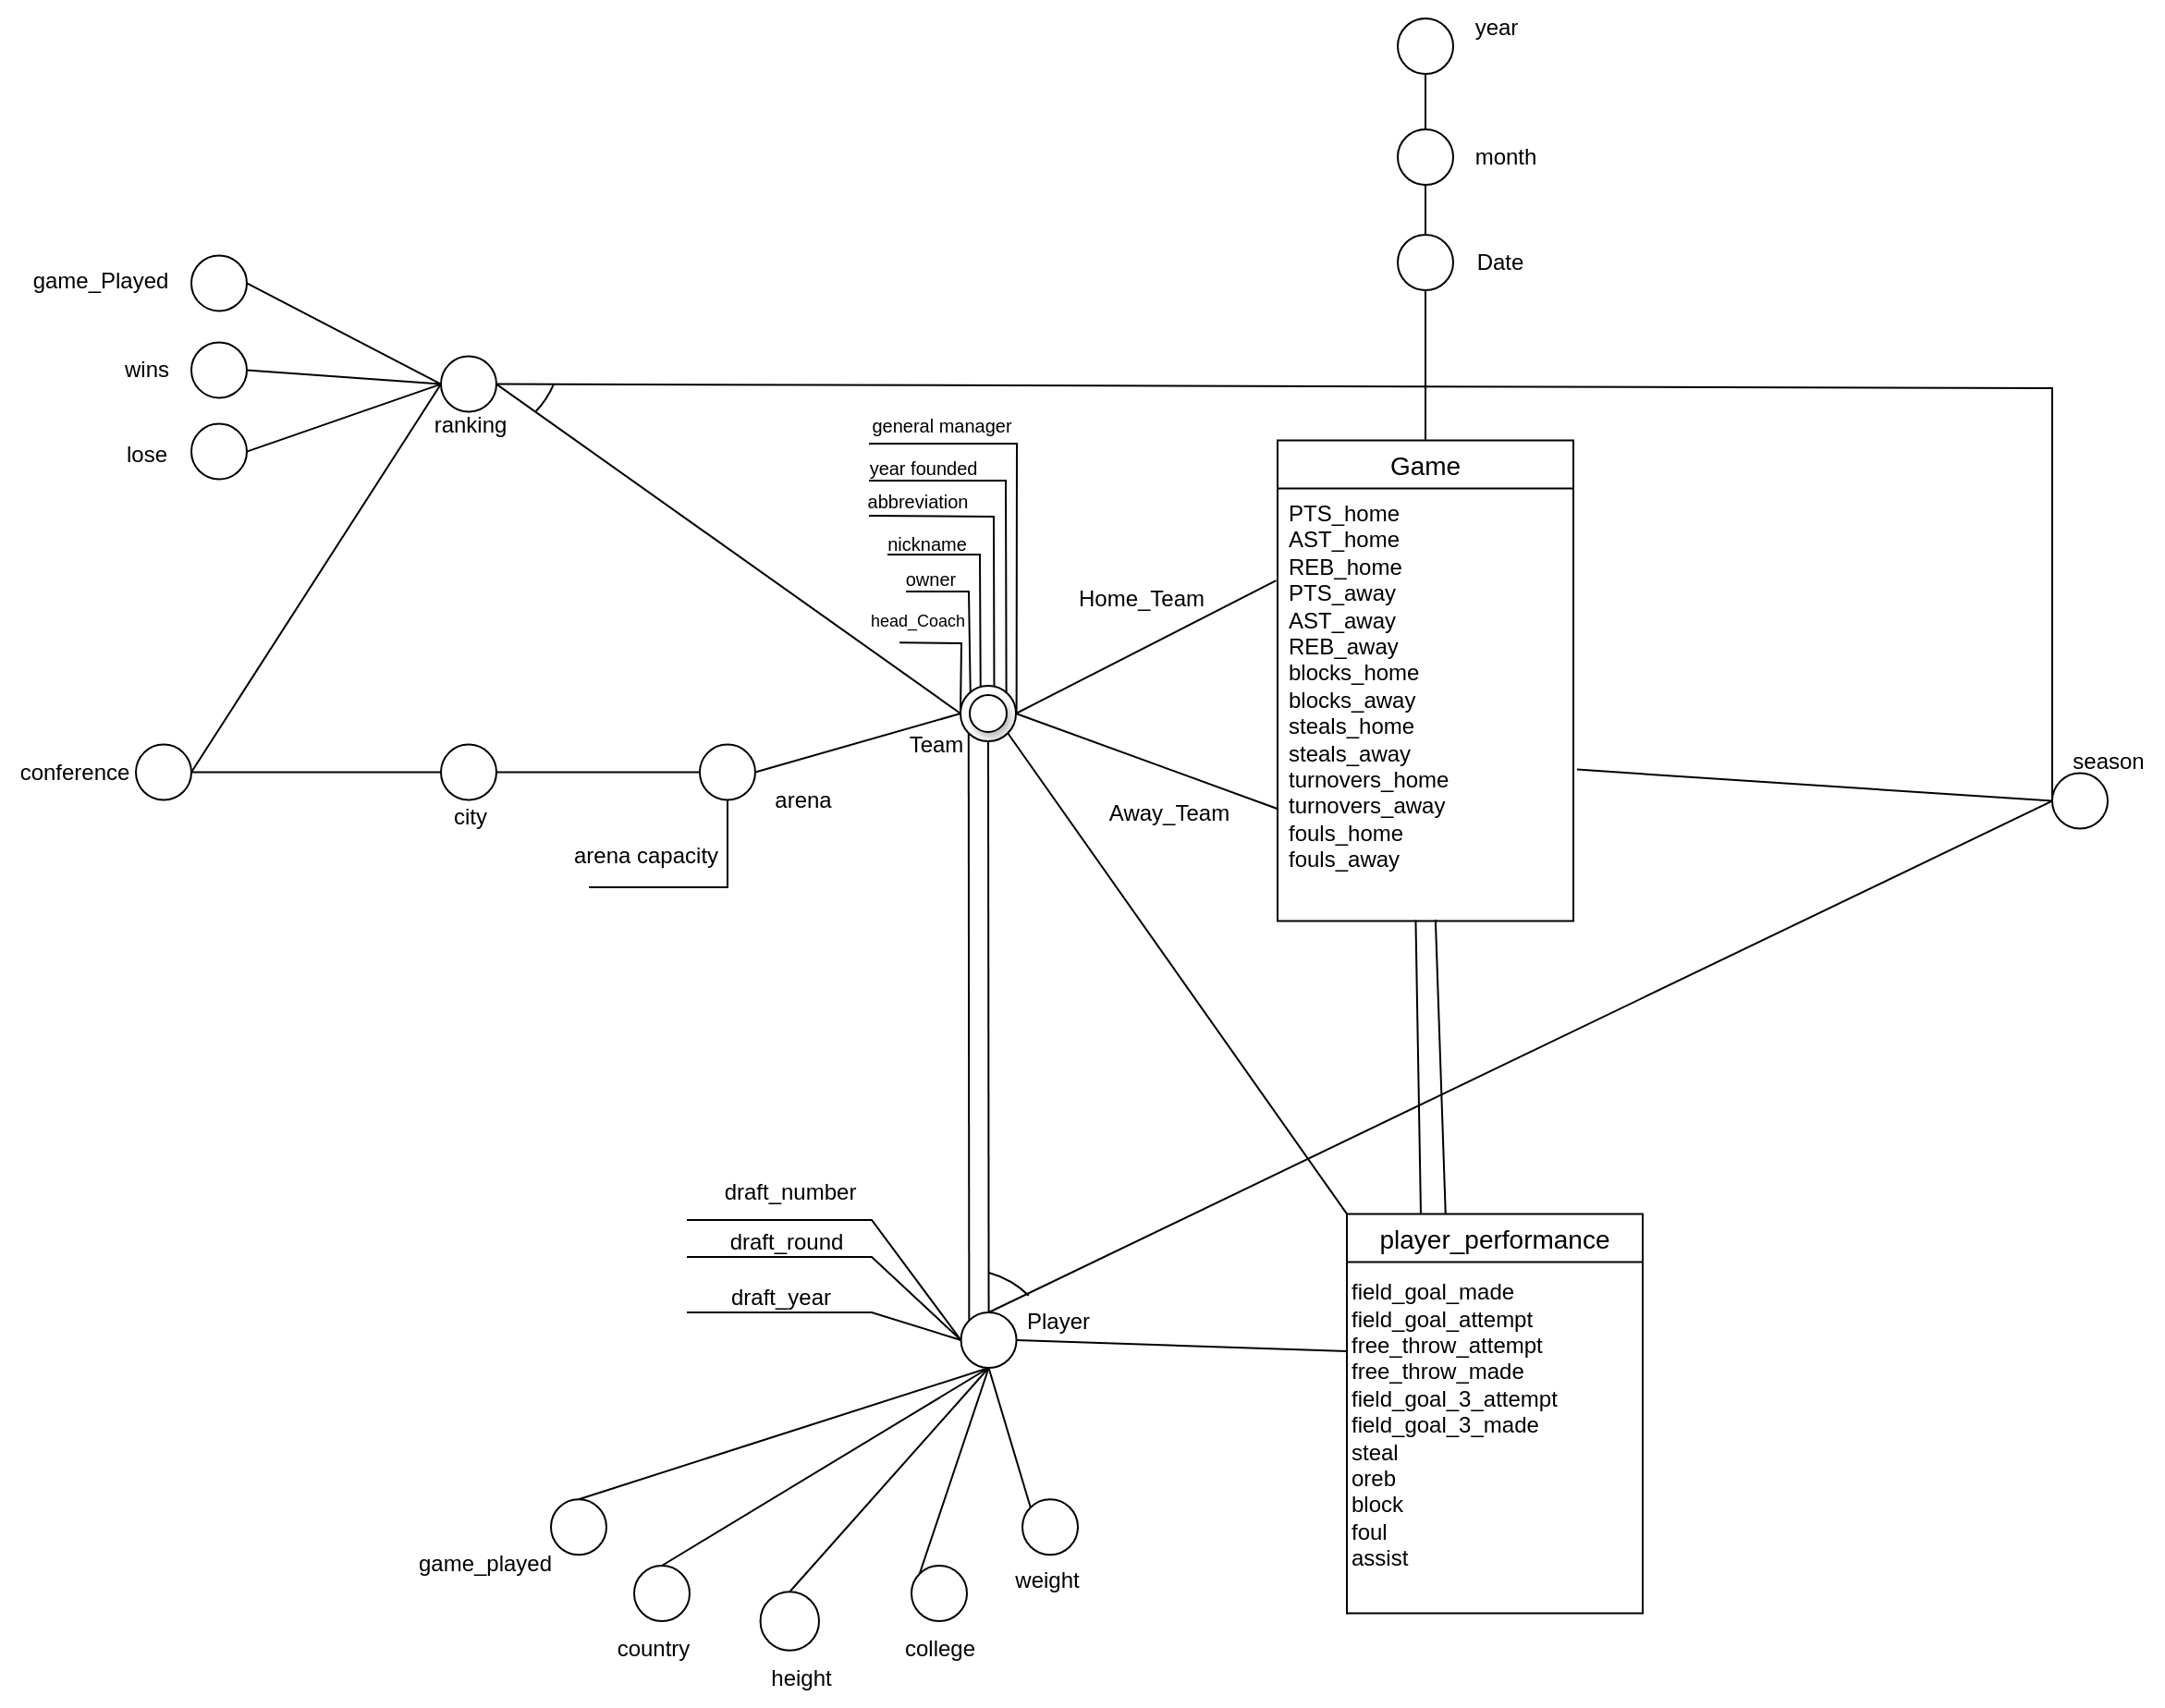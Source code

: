 <mxfile version="27.0.5">
  <diagram name="Page-1" id="STnHS9eQs5rwX8lgGzz5">
    <mxGraphModel dx="1828" dy="893" grid="1" gridSize="10" guides="1" tooltips="1" connect="1" arrows="1" fold="1" page="1" pageScale="1" pageWidth="1654" pageHeight="1169" math="0" shadow="0">
      <root>
        <mxCell id="0" />
        <mxCell id="1" parent="0" />
        <mxCell id="lqGyyjWY5NM0c0FbPmfU-131" value="&lt;font style=&quot;font-size: 10px;&quot;&gt;general manager&lt;/font&gt;" style="text;html=1;align=center;verticalAlign=middle;resizable=0;points=[];autosize=1;strokeColor=none;fillColor=none;" parent="1" vertex="1">
          <mxGeometry x="628.5" y="315.21" width="100" height="30" as="geometry" />
        </mxCell>
        <mxCell id="lqGyyjWY5NM0c0FbPmfU-140" value="&lt;font style=&quot;font-size: 10px;&quot;&gt;abbreviation&lt;/font&gt;" style="text;html=1;align=center;verticalAlign=middle;resizable=0;points=[];autosize=1;strokeColor=none;fillColor=none;" parent="1" vertex="1">
          <mxGeometry x="625.5" y="356" width="80" height="30" as="geometry" />
        </mxCell>
        <mxCell id="lqGyyjWY5NM0c0FbPmfU-82" value="Game" style="swimlane;fontStyle=0;childLayout=stackLayout;horizontal=1;startSize=26;horizontalStack=0;resizeParent=1;resizeParentMax=0;resizeLast=0;collapsible=1;marginBottom=0;align=center;fontSize=14;" parent="1" vertex="1">
          <mxGeometry x="861" y="338.21" width="160" height="260" as="geometry">
            <mxRectangle x="1130" y="142" width="130" height="30" as="alternateBounds" />
          </mxGeometry>
        </mxCell>
        <mxCell id="lqGyyjWY5NM0c0FbPmfU-85" value="&lt;div&gt;&lt;span style=&quot;background-color: transparent; color: light-dark(rgb(0, 0, 0), rgb(255, 255, 255));&quot;&gt;PTS_home&lt;br&gt;AST_home&amp;nbsp;&lt;/span&gt;&lt;/div&gt;&lt;div&gt;&lt;span style=&quot;background-color: transparent; color: light-dark(rgb(0, 0, 0), rgb(255, 255, 255));&quot;&gt;REB_home&lt;br&gt;PTS_away&lt;br&gt;AST_away&lt;br&gt;REB_away&lt;span style=&quot;white-space: pre;&quot;&gt;&#x9;&lt;/span&gt;&lt;br&gt;&lt;/span&gt;&lt;span style=&quot;background-color: transparent; color: light-dark(rgb(0, 0, 0), rgb(255, 255, 255));&quot;&gt;blocks_home&lt;/span&gt;&lt;/div&gt;&lt;div&gt;blocks_away&lt;/div&gt;&lt;div&gt;&lt;div&gt;steals_home&lt;/div&gt;&lt;div&gt;steals_away&lt;/div&gt;&lt;div&gt;turnovers_home&lt;/div&gt;&lt;div&gt;turnovers_away&lt;/div&gt;&lt;div&gt;fouls_home&lt;/div&gt;&lt;/div&gt;&lt;div&gt;fouls_away&lt;/div&gt;&lt;div&gt;&lt;br&gt;&lt;/div&gt;" style="text;strokeColor=none;fillColor=none;spacingLeft=4;spacingRight=4;overflow=hidden;rotatable=0;points=[[0,0.5],[1,0.5]];portConstraint=eastwest;fontSize=12;whiteSpace=wrap;html=1;" parent="lqGyyjWY5NM0c0FbPmfU-82" vertex="1">
          <mxGeometry y="26" width="160" height="234" as="geometry" />
        </mxCell>
        <mxCell id="lqGyyjWY5NM0c0FbPmfU-91" value="Home_Team" style="text;html=1;align=center;verticalAlign=middle;resizable=0;points=[];autosize=1;strokeColor=none;fillColor=none;" parent="1" vertex="1">
          <mxGeometry x="741.5" y="409" width="90" height="30" as="geometry" />
        </mxCell>
        <mxCell id="lqGyyjWY5NM0c0FbPmfU-101" value="" style="endArrow=none;html=1;rounded=0;entryX=1;entryY=0;entryDx=0;entryDy=0;" parent="1" edge="1">
          <mxGeometry relative="1" as="geometry">
            <mxPoint x="640" y="340" as="sourcePoint" />
            <mxPoint x="719.807" y="485.603" as="targetPoint" />
            <Array as="points">
              <mxPoint x="720" y="340" />
            </Array>
          </mxGeometry>
        </mxCell>
        <mxCell id="lqGyyjWY5NM0c0FbPmfU-115" value="&lt;font style=&quot;font-size: 10px;&quot;&gt;owner&lt;/font&gt;" style="text;html=1;align=center;verticalAlign=middle;resizable=0;points=[];autosize=1;strokeColor=none;fillColor=none;" parent="1" vertex="1">
          <mxGeometry x="647.5" y="398.0" width="50" height="30" as="geometry" />
        </mxCell>
        <mxCell id="Ys17MQs9ZZvH2SdcOi4z-31" value="" style="endArrow=none;html=1;rounded=0;entryX=0;entryY=0.5;entryDx=0;entryDy=0;exitX=1;exitY=0.5;exitDx=0;exitDy=0;" parent="1" source="Ys17MQs9ZZvH2SdcOi4z-32" target="HAxubspQe0TTmZOSSiqT-24" edge="1">
          <mxGeometry width="50" height="50" relative="1" as="geometry">
            <mxPoint x="-84" y="441.5" as="sourcePoint" />
            <mxPoint x="-184" y="513.5" as="targetPoint" />
          </mxGeometry>
        </mxCell>
        <mxCell id="Ys17MQs9ZZvH2SdcOi4z-32" value="" style="ellipse;whiteSpace=wrap;html=1;aspect=fixed;" parent="1" vertex="1">
          <mxGeometry x="273.5" y="285.21" width="30" height="30" as="geometry" />
        </mxCell>
        <mxCell id="Ys17MQs9ZZvH2SdcOi4z-34" value="wins" style="text;html=1;align=center;verticalAlign=middle;resizable=0;points=[];autosize=1;strokeColor=none;fillColor=none;" parent="1" vertex="1">
          <mxGeometry x="223.5" y="285.21" width="50" height="30" as="geometry" />
        </mxCell>
        <mxCell id="Ys17MQs9ZZvH2SdcOi4z-35" value="" style="endArrow=none;html=1;rounded=0;exitX=1;exitY=0.5;exitDx=0;exitDy=0;entryX=0;entryY=0.5;entryDx=0;entryDy=0;" parent="1" source="Ys17MQs9ZZvH2SdcOi4z-36" target="HAxubspQe0TTmZOSSiqT-24" edge="1">
          <mxGeometry width="50" height="50" relative="1" as="geometry">
            <mxPoint x="-104" y="493.5" as="sourcePoint" />
            <mxPoint x="383.5" y="255.21" as="targetPoint" />
          </mxGeometry>
        </mxCell>
        <mxCell id="Ys17MQs9ZZvH2SdcOi4z-36" value="" style="ellipse;whiteSpace=wrap;html=1;aspect=fixed;" parent="1" vertex="1">
          <mxGeometry x="273.5" y="329.29" width="30" height="30" as="geometry" />
        </mxCell>
        <mxCell id="Ys17MQs9ZZvH2SdcOi4z-37" value="lose" style="text;html=1;align=center;verticalAlign=middle;resizable=0;points=[];autosize=1;strokeColor=none;fillColor=none;" parent="1" vertex="1">
          <mxGeometry x="223.5" y="330.71" width="50" height="30" as="geometry" />
        </mxCell>
        <mxCell id="Ys17MQs9ZZvH2SdcOi4z-41" value="" style="endArrow=none;html=1;rounded=0;exitX=0.5;exitY=1;exitDx=0;exitDy=0;entryX=0;entryY=0;entryDx=0;entryDy=0;" parent="1" source="HAxubspQe0TTmZOSSiqT-42" target="Ys17MQs9ZZvH2SdcOi4z-51" edge="1">
          <mxGeometry width="50" height="50" relative="1" as="geometry">
            <mxPoint x="681.5" y="771.22" as="sourcePoint" />
            <mxPoint x="781.5" y="771.22" as="targetPoint" />
          </mxGeometry>
        </mxCell>
        <mxCell id="Ys17MQs9ZZvH2SdcOi4z-42" value="" style="endArrow=none;html=1;rounded=0;exitX=0.5;exitY=1;exitDx=0;exitDy=0;entryX=0.5;entryY=0;entryDx=0;entryDy=0;" parent="1" source="HAxubspQe0TTmZOSSiqT-42" target="Ys17MQs9ZZvH2SdcOi4z-49" edge="1">
          <mxGeometry width="50" height="50" relative="1" as="geometry">
            <mxPoint x="681.5" y="771.22" as="sourcePoint" />
            <mxPoint x="771.5" y="811.22" as="targetPoint" />
          </mxGeometry>
        </mxCell>
        <mxCell id="Ys17MQs9ZZvH2SdcOi4z-43" value="" style="endArrow=none;html=1;rounded=0;exitX=0.5;exitY=1;exitDx=0;exitDy=0;entryX=0.5;entryY=0;entryDx=0;entryDy=0;" parent="1" source="HAxubspQe0TTmZOSSiqT-42" target="Ys17MQs9ZZvH2SdcOi4z-47" edge="1">
          <mxGeometry width="50" height="50" relative="1" as="geometry">
            <mxPoint x="651.5" y="678.29" as="sourcePoint" />
            <mxPoint x="696.5" y="841.22" as="targetPoint" />
          </mxGeometry>
        </mxCell>
        <mxCell id="Ys17MQs9ZZvH2SdcOi4z-44" value="" style="endArrow=none;html=1;rounded=0;exitX=0.5;exitY=1;exitDx=0;exitDy=0;entryX=0.5;entryY=0;entryDx=0;entryDy=0;" parent="1" source="HAxubspQe0TTmZOSSiqT-42" target="Ys17MQs9ZZvH2SdcOi4z-45" edge="1">
          <mxGeometry width="50" height="50" relative="1" as="geometry">
            <mxPoint x="681.5" y="771.22" as="sourcePoint" />
            <mxPoint x="686.5" y="864.22" as="targetPoint" />
          </mxGeometry>
        </mxCell>
        <mxCell id="Ys17MQs9ZZvH2SdcOi4z-45" value="" style="ellipse;whiteSpace=wrap;html=1;aspect=fixed;" parent="1" vertex="1">
          <mxGeometry x="468" y="911.14" width="30" height="30" as="geometry" />
        </mxCell>
        <mxCell id="Ys17MQs9ZZvH2SdcOi4z-46" value="game_played" style="text;html=1;align=center;verticalAlign=middle;resizable=0;points=[];autosize=1;strokeColor=none;fillColor=none;" parent="1" vertex="1">
          <mxGeometry x="381.5" y="931.14" width="100" height="30" as="geometry" />
        </mxCell>
        <mxCell id="Ys17MQs9ZZvH2SdcOi4z-47" value="" style="ellipse;whiteSpace=wrap;html=1;aspect=fixed;" parent="1" vertex="1">
          <mxGeometry x="513" y="947.0" width="30" height="30" as="geometry" />
        </mxCell>
        <mxCell id="Ys17MQs9ZZvH2SdcOi4z-48" value="country" style="text;html=1;align=center;verticalAlign=middle;resizable=0;points=[];autosize=1;strokeColor=none;fillColor=none;" parent="1" vertex="1">
          <mxGeometry x="493" y="977.0" width="60" height="30" as="geometry" />
        </mxCell>
        <mxCell id="Ys17MQs9ZZvH2SdcOi4z-49" value="" style="ellipse;whiteSpace=wrap;html=1;aspect=fixed;" parent="1" vertex="1">
          <mxGeometry x="581.28" y="961.14" width="31.72" height="31.72" as="geometry" />
        </mxCell>
        <mxCell id="Ys17MQs9ZZvH2SdcOi4z-50" value="height" style="text;html=1;align=center;verticalAlign=middle;resizable=0;points=[];autosize=1;strokeColor=none;fillColor=none;" parent="1" vertex="1">
          <mxGeometry x="573" y="992.86" width="60" height="30" as="geometry" />
        </mxCell>
        <mxCell id="Ys17MQs9ZZvH2SdcOi4z-51" value="" style="ellipse;whiteSpace=wrap;html=1;aspect=fixed;" parent="1" vertex="1">
          <mxGeometry x="723" y="911.14" width="30" height="30" as="geometry" />
        </mxCell>
        <mxCell id="Ys17MQs9ZZvH2SdcOi4z-53" value="weight" style="text;html=1;align=center;verticalAlign=middle;resizable=0;points=[];autosize=1;strokeColor=none;fillColor=none;" parent="1" vertex="1">
          <mxGeometry x="705.5" y="940.0" width="60" height="30" as="geometry" />
        </mxCell>
        <mxCell id="Ys17MQs9ZZvH2SdcOi4z-60" value="" style="endArrow=none;html=1;rounded=0;entryX=0;entryY=0.5;entryDx=0;entryDy=0;exitX=1;exitY=0.5;exitDx=0;exitDy=0;" parent="1" source="Ys17MQs9ZZvH2SdcOi4z-61" target="HAxubspQe0TTmZOSSiqT-24" edge="1">
          <mxGeometry width="50" height="50" relative="1" as="geometry">
            <mxPoint x="-94" y="393.5" as="sourcePoint" />
            <mxPoint x="66" y="453.5" as="targetPoint" />
          </mxGeometry>
        </mxCell>
        <mxCell id="Ys17MQs9ZZvH2SdcOi4z-61" value="" style="ellipse;whiteSpace=wrap;html=1;aspect=fixed;" parent="1" vertex="1">
          <mxGeometry x="273.5" y="238.21" width="30" height="30" as="geometry" />
        </mxCell>
        <mxCell id="uUU-sFvdg4GG319mq6XO-7" value="" style="endArrow=none;html=1;rounded=0;entryX=0;entryY=0;entryDx=0;entryDy=0;exitX=0.5;exitY=1;exitDx=0;exitDy=0;" parent="1" source="HAxubspQe0TTmZOSSiqT-42" target="uUU-sFvdg4GG319mq6XO-8" edge="1">
          <mxGeometry width="50" height="50" relative="1" as="geometry">
            <mxPoint x="691.5" y="680" as="sourcePoint" />
            <mxPoint x="786" y="731.22" as="targetPoint" />
          </mxGeometry>
        </mxCell>
        <mxCell id="uUU-sFvdg4GG319mq6XO-8" value="" style="ellipse;whiteSpace=wrap;html=1;aspect=fixed;" parent="1" vertex="1">
          <mxGeometry x="663" y="947" width="30" height="30" as="geometry" />
        </mxCell>
        <mxCell id="uUU-sFvdg4GG319mq6XO-9" value="college" style="text;html=1;align=center;verticalAlign=middle;resizable=0;points=[];autosize=1;strokeColor=none;fillColor=none;" parent="1" vertex="1">
          <mxGeometry x="648" y="977" width="60" height="30" as="geometry" />
        </mxCell>
        <mxCell id="HAxubspQe0TTmZOSSiqT-1" value="" style="ellipse;whiteSpace=wrap;html=1;aspect=fixed;" parent="1" vertex="1">
          <mxGeometry x="926" y="227" width="30" height="30" as="geometry" />
        </mxCell>
        <mxCell id="HAxubspQe0TTmZOSSiqT-3" value="Date" style="text;html=1;align=center;verticalAlign=middle;resizable=0;points=[];autosize=1;strokeColor=none;fillColor=none;" parent="1" vertex="1">
          <mxGeometry x="956" y="227" width="50" height="30" as="geometry" />
        </mxCell>
        <mxCell id="HAxubspQe0TTmZOSSiqT-4" value="" style="ellipse;whiteSpace=wrap;html=1;aspect=fixed;" parent="1" vertex="1">
          <mxGeometry x="926" y="170" width="30" height="30" as="geometry" />
        </mxCell>
        <mxCell id="HAxubspQe0TTmZOSSiqT-5" value="" style="ellipse;whiteSpace=wrap;html=1;aspect=fixed;" parent="1" vertex="1">
          <mxGeometry x="926" y="110" width="30" height="30" as="geometry" />
        </mxCell>
        <mxCell id="HAxubspQe0TTmZOSSiqT-7" value="" style="endArrow=none;html=1;rounded=0;entryX=0.5;entryY=1;entryDx=0;entryDy=0;exitX=0.5;exitY=0;exitDx=0;exitDy=0;" parent="1" source="HAxubspQe0TTmZOSSiqT-1" target="HAxubspQe0TTmZOSSiqT-4" edge="1">
          <mxGeometry width="50" height="50" relative="1" as="geometry">
            <mxPoint x="628.5" y="257" as="sourcePoint" />
            <mxPoint x="678.5" y="207" as="targetPoint" />
          </mxGeometry>
        </mxCell>
        <mxCell id="HAxubspQe0TTmZOSSiqT-8" value="month" style="text;html=1;align=center;verticalAlign=middle;resizable=0;points=[];autosize=1;strokeColor=none;fillColor=none;" parent="1" vertex="1">
          <mxGeometry x="953.5" y="170" width="60" height="30" as="geometry" />
        </mxCell>
        <mxCell id="HAxubspQe0TTmZOSSiqT-9" value="year" style="text;html=1;align=center;verticalAlign=middle;resizable=0;points=[];autosize=1;strokeColor=none;fillColor=none;" parent="1" vertex="1">
          <mxGeometry x="953.5" y="100" width="50" height="30" as="geometry" />
        </mxCell>
        <mxCell id="HAxubspQe0TTmZOSSiqT-10" value="Away_Team" style="text;html=1;align=center;verticalAlign=middle;resizable=0;points=[];autosize=1;strokeColor=none;fillColor=none;" parent="1" vertex="1">
          <mxGeometry x="756.5" y="524.5" width="90" height="30" as="geometry" />
        </mxCell>
        <mxCell id="HAxubspQe0TTmZOSSiqT-11" value="" style="ellipse;whiteSpace=wrap;html=1;aspect=fixed;" parent="1" vertex="1">
          <mxGeometry x="689.5" y="471" width="30" height="30" as="geometry" />
        </mxCell>
        <mxCell id="HAxubspQe0TTmZOSSiqT-12" value="" style="endArrow=none;html=1;rounded=0;entryX=-0.005;entryY=0.213;entryDx=0;entryDy=0;exitX=1;exitY=0.5;exitDx=0;exitDy=0;entryPerimeter=0;" parent="1" source="HAxubspQe0TTmZOSSiqT-11" target="lqGyyjWY5NM0c0FbPmfU-85" edge="1">
          <mxGeometry width="50" height="50" relative="1" as="geometry">
            <mxPoint x="648.5" y="550" as="sourcePoint" />
            <mxPoint x="698.5" y="500" as="targetPoint" />
          </mxGeometry>
        </mxCell>
        <mxCell id="HAxubspQe0TTmZOSSiqT-14" value="" style="ellipse;whiteSpace=wrap;html=1;aspect=fixed;shadow=1;" parent="1" vertex="1">
          <mxGeometry x="694.5" y="476" width="20" height="20" as="geometry" />
        </mxCell>
        <mxCell id="HAxubspQe0TTmZOSSiqT-15" value="" style="endArrow=none;html=1;rounded=0;entryX=1;entryY=0.5;entryDx=0;entryDy=0;exitX=0.001;exitY=0.741;exitDx=0;exitDy=0;exitPerimeter=0;" parent="1" source="lqGyyjWY5NM0c0FbPmfU-85" target="HAxubspQe0TTmZOSSiqT-11" edge="1">
          <mxGeometry width="50" height="50" relative="1" as="geometry">
            <mxPoint x="648.5" y="550" as="sourcePoint" />
            <mxPoint x="698.5" y="500" as="targetPoint" />
          </mxGeometry>
        </mxCell>
        <mxCell id="HAxubspQe0TTmZOSSiqT-16" value="Team" style="text;html=1;align=center;verticalAlign=middle;resizable=0;points=[];autosize=1;strokeColor=none;fillColor=none;" parent="1" vertex="1">
          <mxGeometry x="650.5" y="488.29" width="50" height="30" as="geometry" />
        </mxCell>
        <mxCell id="HAxubspQe0TTmZOSSiqT-19" value="" style="endArrow=none;html=1;rounded=0;entryX=0;entryY=0.5;entryDx=0;entryDy=0;exitX=1;exitY=0.5;exitDx=0;exitDy=0;" parent="1" source="HAxubspQe0TTmZOSSiqT-24" target="HAxubspQe0TTmZOSSiqT-11" edge="1">
          <mxGeometry width="50" height="50" relative="1" as="geometry">
            <mxPoint x="518.5" y="470" as="sourcePoint" />
            <mxPoint x="498.5" y="490" as="targetPoint" />
          </mxGeometry>
        </mxCell>
        <mxCell id="HAxubspQe0TTmZOSSiqT-22" value="" style="ellipse;whiteSpace=wrap;html=1;aspect=fixed;" parent="1" vertex="1">
          <mxGeometry x="408.5" y="502.79" width="30" height="30" as="geometry" />
        </mxCell>
        <mxCell id="HAxubspQe0TTmZOSSiqT-23" value="" style="ellipse;whiteSpace=wrap;html=1;aspect=fixed;" parent="1" vertex="1">
          <mxGeometry x="548.5" y="502.79" width="30" height="30" as="geometry" />
        </mxCell>
        <mxCell id="HAxubspQe0TTmZOSSiqT-24" value="" style="ellipse;whiteSpace=wrap;html=1;aspect=fixed;" parent="1" vertex="1">
          <mxGeometry x="408.5" y="292.79" width="30" height="30" as="geometry" />
        </mxCell>
        <mxCell id="HAxubspQe0TTmZOSSiqT-26" value="" style="endArrow=none;html=1;rounded=0;entryX=0;entryY=0.5;entryDx=0;entryDy=0;exitX=1;exitY=0.5;exitDx=0;exitDy=0;" parent="1" source="HAxubspQe0TTmZOSSiqT-23" target="HAxubspQe0TTmZOSSiqT-11" edge="1">
          <mxGeometry width="50" height="50" relative="1" as="geometry">
            <mxPoint x="598.5" y="550" as="sourcePoint" />
            <mxPoint x="498.5" y="490" as="targetPoint" />
          </mxGeometry>
        </mxCell>
        <mxCell id="HAxubspQe0TTmZOSSiqT-27" value="arena" style="text;html=1;align=center;verticalAlign=middle;resizable=0;points=[];autosize=1;strokeColor=none;fillColor=none;" parent="1" vertex="1">
          <mxGeometry x="578.5" y="518.29" width="50" height="30" as="geometry" />
        </mxCell>
        <mxCell id="HAxubspQe0TTmZOSSiqT-28" value="" style="endArrow=none;html=1;rounded=0;entryX=0.5;entryY=1;entryDx=0;entryDy=0;" parent="1" target="HAxubspQe0TTmZOSSiqT-23" edge="1">
          <mxGeometry width="50" height="50" relative="1" as="geometry">
            <mxPoint x="488.5" y="580" as="sourcePoint" />
            <mxPoint x="498.5" y="490" as="targetPoint" />
            <Array as="points">
              <mxPoint x="563.5" y="580" />
            </Array>
          </mxGeometry>
        </mxCell>
        <mxCell id="HAxubspQe0TTmZOSSiqT-29" value="arena capacity" style="text;html=1;align=center;verticalAlign=middle;resizable=0;points=[];autosize=1;strokeColor=none;fillColor=none;" parent="1" vertex="1">
          <mxGeometry x="468.5" y="548.29" width="100" height="30" as="geometry" />
        </mxCell>
        <mxCell id="HAxubspQe0TTmZOSSiqT-30" value="" style="endArrow=none;html=1;rounded=0;entryX=0;entryY=0.5;entryDx=0;entryDy=0;exitX=1;exitY=0.5;exitDx=0;exitDy=0;" parent="1" source="HAxubspQe0TTmZOSSiqT-22" target="HAxubspQe0TTmZOSSiqT-23" edge="1">
          <mxGeometry width="50" height="50" relative="1" as="geometry">
            <mxPoint x="448.5" y="518" as="sourcePoint" />
            <mxPoint x="498.5" y="490" as="targetPoint" />
          </mxGeometry>
        </mxCell>
        <mxCell id="HAxubspQe0TTmZOSSiqT-31" value="city" style="text;html=1;align=center;verticalAlign=middle;resizable=0;points=[];autosize=1;strokeColor=none;fillColor=none;" parent="1" vertex="1">
          <mxGeometry x="403.5" y="527" width="40" height="30" as="geometry" />
        </mxCell>
        <mxCell id="HAxubspQe0TTmZOSSiqT-33" value="&lt;font style=&quot;font-size: 10px;&quot;&gt;year founded&lt;/font&gt;" style="text;html=1;align=center;verticalAlign=middle;resizable=0;points=[];autosize=1;strokeColor=none;fillColor=none;" parent="1" vertex="1">
          <mxGeometry x="628.5" y="338.21" width="80" height="30" as="geometry" />
        </mxCell>
        <mxCell id="HAxubspQe0TTmZOSSiqT-34" value="" style="endArrow=none;html=1;rounded=0;entryX=0;entryY=0.5;entryDx=0;entryDy=0;exitX=0.372;exitY=0.921;exitDx=0;exitDy=0;exitPerimeter=0;" parent="1" source="HAxubspQe0TTmZOSSiqT-36" target="HAxubspQe0TTmZOSSiqT-11" edge="1">
          <mxGeometry width="50" height="50" relative="1" as="geometry">
            <mxPoint x="660" y="440" as="sourcePoint" />
            <mxPoint x="658.5" y="450" as="targetPoint" />
            <Array as="points">
              <mxPoint x="690" y="448" />
            </Array>
          </mxGeometry>
        </mxCell>
        <mxCell id="HAxubspQe0TTmZOSSiqT-36" value="&lt;font style=&quot;font-size: 9px;&quot;&gt;head_Coach&lt;/font&gt;" style="text;html=1;align=center;verticalAlign=middle;resizable=0;points=[];autosize=1;strokeColor=none;fillColor=none;" parent="1" vertex="1">
          <mxGeometry x="630.5" y="420" width="70" height="30" as="geometry" />
        </mxCell>
        <mxCell id="HAxubspQe0TTmZOSSiqT-42" value="" style="ellipse;whiteSpace=wrap;html=1;aspect=fixed;" parent="1" vertex="1">
          <mxGeometry x="689.78" y="810" width="30" height="30" as="geometry" />
        </mxCell>
        <mxCell id="HAxubspQe0TTmZOSSiqT-46" value="" style="endArrow=none;html=1;rounded=0;entryX=0.5;entryY=1;entryDx=0;entryDy=0;exitX=0.5;exitY=0;exitDx=0;exitDy=0;" parent="1" source="HAxubspQe0TTmZOSSiqT-42" target="HAxubspQe0TTmZOSSiqT-11" edge="1">
          <mxGeometry width="50" height="50" relative="1" as="geometry">
            <mxPoint x="703.5" y="640" as="sourcePoint" />
            <mxPoint x="658.5" y="450" as="targetPoint" />
          </mxGeometry>
        </mxCell>
        <mxCell id="HAxubspQe0TTmZOSSiqT-47" value="" style="endArrow=none;html=1;rounded=0;entryX=0;entryY=1;entryDx=0;entryDy=0;exitX=0;exitY=0;exitDx=0;exitDy=0;" parent="1" source="HAxubspQe0TTmZOSSiqT-42" target="HAxubspQe0TTmZOSSiqT-11" edge="1">
          <mxGeometry width="50" height="50" relative="1" as="geometry">
            <mxPoint x="692.5" y="650" as="sourcePoint" />
            <mxPoint x="658.5" y="450" as="targetPoint" />
          </mxGeometry>
        </mxCell>
        <mxCell id="HAxubspQe0TTmZOSSiqT-48" value="Player" style="text;html=1;align=center;verticalAlign=middle;resizable=0;points=[];autosize=1;strokeColor=none;fillColor=none;" parent="1" vertex="1">
          <mxGeometry x="711.5" y="800" width="60" height="30" as="geometry" />
        </mxCell>
        <mxCell id="HAxubspQe0TTmZOSSiqT-53" value="" style="ellipse;whiteSpace=wrap;html=1;aspect=fixed;" parent="1" vertex="1">
          <mxGeometry x="1280" y="518.29" width="30" height="30" as="geometry" />
        </mxCell>
        <mxCell id="HAxubspQe0TTmZOSSiqT-55" value="season" style="text;html=1;align=center;verticalAlign=middle;resizable=0;points=[];autosize=1;strokeColor=none;fillColor=none;" parent="1" vertex="1">
          <mxGeometry x="1280" y="497" width="60" height="30" as="geometry" />
        </mxCell>
        <mxCell id="HAxubspQe0TTmZOSSiqT-59" value="ranking" style="text;html=1;align=center;verticalAlign=middle;resizable=0;points=[];autosize=1;strokeColor=none;fillColor=none;" parent="1" vertex="1">
          <mxGeometry x="393.5" y="315.21" width="60" height="30" as="geometry" />
        </mxCell>
        <mxCell id="HAxubspQe0TTmZOSSiqT-62" value="" style="endArrow=none;html=1;rounded=0;entryX=0;entryY=0.5;entryDx=0;entryDy=0;exitX=1;exitY=0.5;exitDx=0;exitDy=0;" parent="1" source="HAxubspQe0TTmZOSSiqT-64" target="HAxubspQe0TTmZOSSiqT-22" edge="1">
          <mxGeometry width="50" height="50" relative="1" as="geometry">
            <mxPoint x="298.5" y="518" as="sourcePoint" />
            <mxPoint x="768.5" y="580" as="targetPoint" />
          </mxGeometry>
        </mxCell>
        <mxCell id="HAxubspQe0TTmZOSSiqT-64" value="" style="ellipse;whiteSpace=wrap;html=1;aspect=fixed;" parent="1" vertex="1">
          <mxGeometry x="243.5" y="502.79" width="30" height="30" as="geometry" />
        </mxCell>
        <mxCell id="HAxubspQe0TTmZOSSiqT-65" value="conference" style="text;html=1;align=center;verticalAlign=middle;resizable=0;points=[];autosize=1;strokeColor=none;fillColor=none;" parent="1" vertex="1">
          <mxGeometry x="170" y="502.79" width="80" height="30" as="geometry" />
        </mxCell>
        <mxCell id="HAxubspQe0TTmZOSSiqT-66" value="game_Played" style="text;html=1;align=center;verticalAlign=middle;resizable=0;points=[];autosize=1;strokeColor=none;fillColor=none;" parent="1" vertex="1">
          <mxGeometry x="173.5" y="237" width="100" height="30" as="geometry" />
        </mxCell>
        <mxCell id="HAxubspQe0TTmZOSSiqT-67" value="&lt;font style=&quot;font-size: 10px;&quot;&gt;nickname&lt;/font&gt;" style="text;html=1;align=center;verticalAlign=middle;resizable=0;points=[];autosize=1;strokeColor=none;fillColor=none;" parent="1" vertex="1">
          <mxGeometry x="635.5" y="379.0" width="70" height="30" as="geometry" />
        </mxCell>
        <mxCell id="HAxubspQe0TTmZOSSiqT-70" value="" style="endArrow=none;html=1;rounded=0;entryX=0.5;entryY=1;entryDx=0;entryDy=0;exitX=0.5;exitY=0;exitDx=0;exitDy=0;" parent="1" source="HAxubspQe0TTmZOSSiqT-4" target="HAxubspQe0TTmZOSSiqT-5" edge="1">
          <mxGeometry width="50" height="50" relative="1" as="geometry">
            <mxPoint x="778.5" y="200" as="sourcePoint" />
            <mxPoint x="828.5" y="150" as="targetPoint" />
          </mxGeometry>
        </mxCell>
        <mxCell id="HAxubspQe0TTmZOSSiqT-71" value="" style="endArrow=none;html=1;rounded=0;exitX=1;exitY=0.5;exitDx=0;exitDy=0;entryX=0;entryY=0.5;entryDx=0;entryDy=0;" parent="1" source="HAxubspQe0TTmZOSSiqT-24" target="HAxubspQe0TTmZOSSiqT-53" edge="1">
          <mxGeometry width="50" height="50" relative="1" as="geometry">
            <mxPoint x="758.5" y="260" as="sourcePoint" />
            <mxPoint x="1090" y="170" as="targetPoint" />
            <Array as="points">
              <mxPoint x="1280" y="310" />
            </Array>
          </mxGeometry>
        </mxCell>
        <mxCell id="HAxubspQe0TTmZOSSiqT-73" value="" style="verticalLabelPosition=bottom;verticalAlign=top;html=1;shape=mxgraph.basic.arc;startAngle=0.314;endAngle=0.372;" parent="1" vertex="1">
          <mxGeometry x="373.5" y="238.21" width="100" height="100" as="geometry" />
        </mxCell>
        <mxCell id="HAxubspQe0TTmZOSSiqT-74" value="" style="endArrow=none;html=1;rounded=0;entryX=0;entryY=0.5;entryDx=0;entryDy=0;exitX=1;exitY=0.5;exitDx=0;exitDy=0;" parent="1" source="HAxubspQe0TTmZOSSiqT-64" target="HAxubspQe0TTmZOSSiqT-24" edge="1">
          <mxGeometry width="50" height="50" relative="1" as="geometry">
            <mxPoint x="618.5" y="610" as="sourcePoint" />
            <mxPoint x="668.5" y="560" as="targetPoint" />
          </mxGeometry>
        </mxCell>
        <mxCell id="HAxubspQe0TTmZOSSiqT-75" value="" style="endArrow=none;html=1;rounded=0;exitX=0;exitY=0.5;exitDx=0;exitDy=0;" parent="1" source="HAxubspQe0TTmZOSSiqT-42" edge="1">
          <mxGeometry width="50" height="50" relative="1" as="geometry">
            <mxPoint x="901.5" y="710" as="sourcePoint" />
            <mxPoint x="541.5" y="760" as="targetPoint" />
            <Array as="points">
              <mxPoint x="641.5" y="760" />
            </Array>
          </mxGeometry>
        </mxCell>
        <mxCell id="HAxubspQe0TTmZOSSiqT-76" value="draft_year" style="text;html=1;align=center;verticalAlign=middle;resizable=0;points=[];autosize=1;strokeColor=none;fillColor=none;" parent="1" vertex="1">
          <mxGeometry x="551.5" y="786.71" width="80" height="30" as="geometry" />
        </mxCell>
        <mxCell id="HAxubspQe0TTmZOSSiqT-77" value="" style="endArrow=none;html=1;rounded=0;exitX=0;exitY=0.5;exitDx=0;exitDy=0;" parent="1" source="HAxubspQe0TTmZOSSiqT-42" edge="1">
          <mxGeometry width="50" height="50" relative="1" as="geometry">
            <mxPoint x="901.5" y="710" as="sourcePoint" />
            <mxPoint x="541.5" y="780" as="targetPoint" />
            <Array as="points">
              <mxPoint x="641.5" y="780" />
            </Array>
          </mxGeometry>
        </mxCell>
        <mxCell id="HAxubspQe0TTmZOSSiqT-78" value="draft_round" style="text;html=1;align=center;verticalAlign=middle;resizable=0;points=[];autosize=1;strokeColor=none;fillColor=none;" parent="1" vertex="1">
          <mxGeometry x="554.5" y="756.71" width="80" height="30" as="geometry" />
        </mxCell>
        <mxCell id="HAxubspQe0TTmZOSSiqT-79" value="" style="endArrow=none;html=1;rounded=0;exitX=0;exitY=0.5;exitDx=0;exitDy=0;" parent="1" source="HAxubspQe0TTmZOSSiqT-42" edge="1">
          <mxGeometry width="50" height="50" relative="1" as="geometry">
            <mxPoint x="611.5" y="780" as="sourcePoint" />
            <mxPoint x="541.5" y="810" as="targetPoint" />
            <Array as="points">
              <mxPoint x="641.5" y="810" />
            </Array>
          </mxGeometry>
        </mxCell>
        <mxCell id="HAxubspQe0TTmZOSSiqT-80" value="draft_number" style="text;html=1;align=center;verticalAlign=middle;resizable=0;points=[];autosize=1;strokeColor=none;fillColor=none;" parent="1" vertex="1">
          <mxGeometry x="551.5" y="730" width="90" height="30" as="geometry" />
        </mxCell>
        <mxCell id="HAxubspQe0TTmZOSSiqT-81" value="" style="endArrow=none;html=1;rounded=0;entryX=0;entryY=0.5;entryDx=0;entryDy=0;exitX=0.5;exitY=0;exitDx=0;exitDy=0;" parent="1" source="HAxubspQe0TTmZOSSiqT-42" target="HAxubspQe0TTmZOSSiqT-53" edge="1">
          <mxGeometry width="50" height="50" relative="1" as="geometry">
            <mxPoint x="418.5" y="750" as="sourcePoint" />
            <mxPoint x="468.5" y="700" as="targetPoint" />
            <Array as="points" />
          </mxGeometry>
        </mxCell>
        <mxCell id="HAxubspQe0TTmZOSSiqT-82" value="" style="verticalLabelPosition=bottom;verticalAlign=top;html=1;shape=mxgraph.basic.arc;startAngle=0.043;endAngle=0.123;" parent="1" vertex="1">
          <mxGeometry x="641.5" y="786.71" width="100" height="100" as="geometry" />
        </mxCell>
        <mxCell id="rmlVPVZ7KGybjE69mIBt-1" value="" style="endArrow=none;html=1;rounded=0;entryX=0.5;entryY=1;entryDx=0;entryDy=0;exitX=0.5;exitY=0;exitDx=0;exitDy=0;" parent="1" source="lqGyyjWY5NM0c0FbPmfU-82" target="HAxubspQe0TTmZOSSiqT-1" edge="1">
          <mxGeometry width="50" height="50" relative="1" as="geometry">
            <mxPoint x="820" y="340" as="sourcePoint" />
            <mxPoint x="870" y="290" as="targetPoint" />
          </mxGeometry>
        </mxCell>
        <mxCell id="rmlVPVZ7KGybjE69mIBt-2" value="" style="endArrow=none;html=1;rounded=0;entryX=1.012;entryY=0.65;entryDx=0;entryDy=0;entryPerimeter=0;exitX=0;exitY=0.5;exitDx=0;exitDy=0;" parent="1" source="HAxubspQe0TTmZOSSiqT-53" target="lqGyyjWY5NM0c0FbPmfU-85" edge="1">
          <mxGeometry width="50" height="50" relative="1" as="geometry">
            <mxPoint x="820" y="740" as="sourcePoint" />
            <mxPoint x="870" y="690" as="targetPoint" />
          </mxGeometry>
        </mxCell>
        <mxCell id="GS6m8zJGMtgKhHzVI7Pk-5" value="" style="endArrow=none;html=1;rounded=0;exitX=1;exitY=0.5;exitDx=0;exitDy=0;entryX=0.001;entryY=0.254;entryDx=0;entryDy=0;entryPerimeter=0;" parent="1" source="HAxubspQe0TTmZOSSiqT-42" target="L1ADlk-YS1hZgF5z8Z6x-71" edge="1">
          <mxGeometry width="50" height="50" relative="1" as="geometry">
            <mxPoint x="715" y="850" as="sourcePoint" />
            <mxPoint x="840" y="930" as="targetPoint" />
          </mxGeometry>
        </mxCell>
        <mxCell id="GS6m8zJGMtgKhHzVI7Pk-9" value="" style="endArrow=none;html=1;rounded=0;exitX=0.25;exitY=0;exitDx=0;exitDy=0;entryX=0.467;entryY=0.998;entryDx=0;entryDy=0;entryPerimeter=0;" parent="1" source="L1ADlk-YS1hZgF5z8Z6x-69" target="lqGyyjWY5NM0c0FbPmfU-85" edge="1">
          <mxGeometry width="50" height="50" relative="1" as="geometry">
            <mxPoint x="935.893" y="814.393" as="sourcePoint" />
            <mxPoint x="1060" y="660" as="targetPoint" />
          </mxGeometry>
        </mxCell>
        <mxCell id="GS6m8zJGMtgKhHzVI7Pk-10" value="" style="endArrow=none;html=1;rounded=0;entryX=0.534;entryY=0.997;entryDx=0;entryDy=0;entryPerimeter=0;exitX=0.334;exitY=0.009;exitDx=0;exitDy=0;exitPerimeter=0;" parent="1" source="L1ADlk-YS1hZgF5z8Z6x-69" target="lqGyyjWY5NM0c0FbPmfU-85" edge="1">
          <mxGeometry width="50" height="50" relative="1" as="geometry">
            <mxPoint x="946.5" y="810" as="sourcePoint" />
            <mxPoint x="946" y="651" as="targetPoint" />
          </mxGeometry>
        </mxCell>
        <mxCell id="GS6m8zJGMtgKhHzVI7Pk-37" value="" style="endArrow=none;html=1;rounded=0;entryX=1;entryY=0;entryDx=0;entryDy=0;" parent="1" edge="1">
          <mxGeometry relative="1" as="geometry">
            <mxPoint x="640" y="360" as="sourcePoint" />
            <mxPoint x="714.307" y="474.893" as="targetPoint" />
            <Array as="points">
              <mxPoint x="714" y="360" />
            </Array>
          </mxGeometry>
        </mxCell>
        <mxCell id="GS6m8zJGMtgKhHzVI7Pk-39" value="" style="endArrow=none;html=1;rounded=0;entryX=0.608;entryY=0.022;entryDx=0;entryDy=0;entryPerimeter=0;" parent="1" target="HAxubspQe0TTmZOSSiqT-11" edge="1">
          <mxGeometry relative="1" as="geometry">
            <mxPoint x="640" y="379" as="sourcePoint" />
            <mxPoint x="708" y="470" as="targetPoint" />
            <Array as="points">
              <mxPoint x="707.5" y="379.47" />
            </Array>
          </mxGeometry>
        </mxCell>
        <mxCell id="GS6m8zJGMtgKhHzVI7Pk-40" value="" style="endArrow=none;html=1;rounded=0;entryX=0.362;entryY=0.018;entryDx=0;entryDy=0;entryPerimeter=0;" parent="1" target="HAxubspQe0TTmZOSSiqT-11" edge="1">
          <mxGeometry relative="1" as="geometry">
            <mxPoint x="650" y="400" as="sourcePoint" />
            <mxPoint x="700" y="470" as="targetPoint" />
            <Array as="points">
              <mxPoint x="700" y="399.97" />
            </Array>
          </mxGeometry>
        </mxCell>
        <mxCell id="GS6m8zJGMtgKhHzVI7Pk-41" value="" style="endArrow=none;html=1;rounded=0;entryX=0.179;entryY=0.111;entryDx=0;entryDy=0;entryPerimeter=0;" parent="1" target="HAxubspQe0TTmZOSSiqT-11" edge="1">
          <mxGeometry relative="1" as="geometry">
            <mxPoint x="660" y="420" as="sourcePoint" />
            <mxPoint x="694" y="492" as="targetPoint" />
            <Array as="points">
              <mxPoint x="694" y="419.97" />
            </Array>
          </mxGeometry>
        </mxCell>
        <mxCell id="L1ADlk-YS1hZgF5z8Z6x-69" value="player_performance" style="swimlane;fontStyle=0;childLayout=stackLayout;horizontal=1;startSize=26;horizontalStack=0;resizeParent=1;resizeParentMax=0;resizeLast=0;collapsible=1;marginBottom=0;align=center;fontSize=14;" vertex="1" parent="1">
          <mxGeometry x="898.5" y="756.71" width="160" height="216" as="geometry">
            <mxRectangle x="1130" y="142" width="130" height="30" as="alternateBounds" />
          </mxGeometry>
        </mxCell>
        <mxCell id="L1ADlk-YS1hZgF5z8Z6x-71" value="field_goal_made&lt;div&gt;field_goal_attempt&lt;br&gt;free_throw_attempt&lt;br&gt;free_throw_made&lt;br&gt;field_goal_3_attempt&lt;br&gt;field_goal_3_made&lt;br&gt;steal&lt;br&gt;oreb&lt;br&gt;block&lt;br&gt;foul&lt;br&gt;assist&lt;br&gt;&lt;br&gt;&lt;/div&gt;" style="text;html=1;align=left;verticalAlign=middle;resizable=0;points=[];autosize=1;strokeColor=none;fillColor=none;rotation=0;" vertex="1" parent="L1ADlk-YS1hZgF5z8Z6x-69">
          <mxGeometry y="26" width="160" height="190" as="geometry">
            <mxPoint as="offset" />
          </mxGeometry>
        </mxCell>
        <mxCell id="L1ADlk-YS1hZgF5z8Z6x-73" value="" style="endArrow=none;html=1;rounded=0;entryX=1;entryY=1;entryDx=0;entryDy=0;exitX=0;exitY=0;exitDx=0;exitDy=0;" edge="1" parent="1" source="L1ADlk-YS1hZgF5z8Z6x-69" target="HAxubspQe0TTmZOSSiqT-11">
          <mxGeometry width="50" height="50" relative="1" as="geometry">
            <mxPoint x="770" y="600" as="sourcePoint" />
            <mxPoint x="750" y="570" as="targetPoint" />
          </mxGeometry>
        </mxCell>
      </root>
    </mxGraphModel>
  </diagram>
</mxfile>
